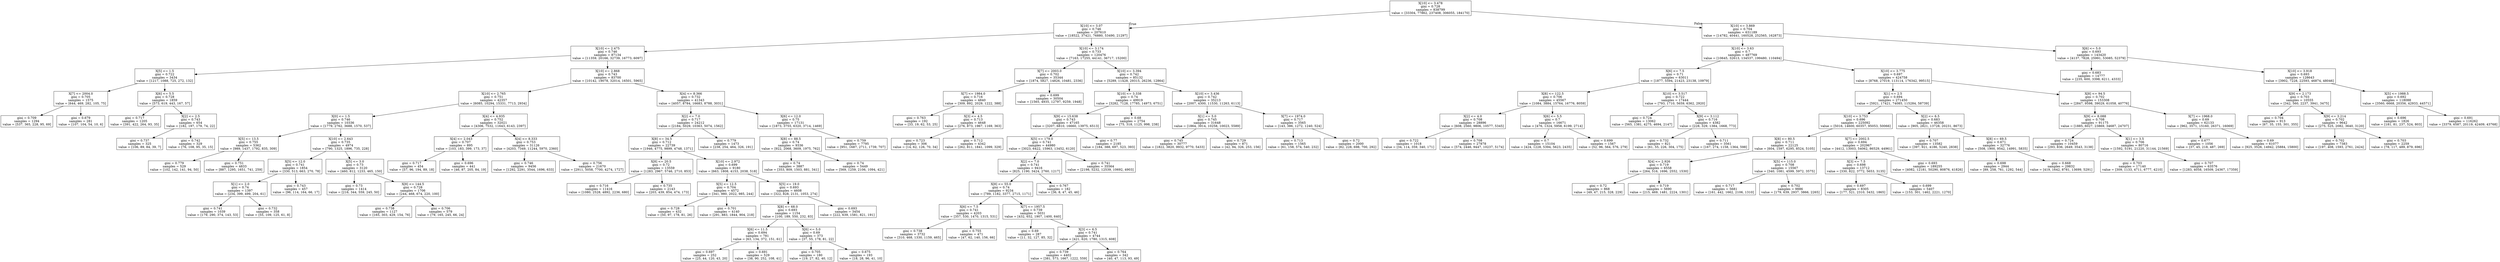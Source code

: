 digraph Tree {
node [shape=box] ;
0 [label="X[10] <= 3.478\ngini = 0.728\nsamples = 838799\nvalue = [33304, 77862, 237408, 306055, 184170]"] ;
1 [label="X[10] <= 3.07\ngini = 0.746\nsamples = 207610\nvalue = [18522, 37421, 76880, 53490, 21297]"] ;
0 -> 1 [labeldistance=2.5, labelangle=45, headlabel="True"] ;
2 [label="X[10] <= 2.475\ngini = 0.746\nsamples = 87134\nvalue = [11359, 20166, 32739, 16773, 6097]"] ;
1 -> 2 ;
3 [label="X[5] <= 1.5\ngini = 0.722\nsamples = 3434\nvalue = [1217, 1088, 725, 272, 132]"] ;
2 -> 3 ;
4 [label="X[7] <= 2004.0\ngini = 0.705\nsamples = 1575\nvalue = [644, 469, 282, 105, 75]"] ;
3 -> 4 ;
5 [label="gini = 0.709\nsamples = 1294\nvalue = [537, 365, 228, 95, 69]"] ;
4 -> 5 ;
6 [label="gini = 0.679\nsamples = 281\nvalue = [107, 104, 54, 10, 6]"] ;
4 -> 6 ;
7 [label="X[6] <= 5.5\ngini = 0.728\nsamples = 1859\nvalue = [573, 619, 443, 167, 57]"] ;
3 -> 7 ;
8 [label="gini = 0.717\nsamples = 1205\nvalue = [391, 422, 264, 93, 35]"] ;
7 -> 8 ;
9 [label="X[2] <= 2.5\ngini = 0.743\nsamples = 654\nvalue = [182, 197, 179, 74, 22]"] ;
7 -> 9 ;
10 [label="gini = 0.737\nsamples = 325\nvalue = [106, 89, 84, 39, 7]"] ;
9 -> 10 ;
11 [label="gini = 0.742\nsamples = 329\nvalue = [76, 108, 95, 35, 15]"] ;
9 -> 11 ;
12 [label="X[10] <= 2.868\ngini = 0.743\nsamples = 83700\nvalue = [10142, 19078, 32014, 16501, 5965]"] ;
2 -> 12 ;
13 [label="X[10] <= 2.765\ngini = 0.751\nsamples = 42357\nvalue = [6085, 10294, 15331, 7713, 2934]"] ;
12 -> 13 ;
14 [label="X[0] <= 1.5\ngini = 0.746\nsamples = 10336\nvalue = [1779, 2762, 3688, 1570, 537]"] ;
13 -> 14 ;
15 [label="X[5] <= 13.5\ngini = 0.755\nsamples = 5362\nvalue = [989, 1437, 1792, 835, 309]"] ;
14 -> 15 ;
16 [label="gini = 0.779\nsamples = 529\nvalue = [102, 142, 141, 94, 50]"] ;
15 -> 16 ;
17 [label="gini = 0.751\nsamples = 4833\nvalue = [887, 1295, 1651, 741, 259]"] ;
15 -> 17 ;
18 [label="X[10] <= 2.643\ngini = 0.735\nsamples = 4974\nvalue = [790, 1325, 1896, 735, 228]"] ;
14 -> 18 ;
19 [label="X[5] <= 12.0\ngini = 0.741\nsamples = 1854\nvalue = [330, 513, 663, 270, 78]"] ;
18 -> 19 ;
20 [label="X[1] <= 2.0\ngini = 0.74\nsamples = 1397\nvalue = [234, 399, 499, 204, 61]"] ;
19 -> 20 ;
21 [label="gini = 0.741\nsamples = 1039\nvalue = [179, 290, 374, 143, 53]"] ;
20 -> 21 ;
22 [label="gini = 0.732\nsamples = 358\nvalue = [55, 109, 125, 61, 8]"] ;
20 -> 22 ;
23 [label="gini = 0.743\nsamples = 457\nvalue = [96, 114, 164, 66, 17]"] ;
19 -> 23 ;
24 [label="X[5] <= 3.0\ngini = 0.73\nsamples = 3120\nvalue = [460, 812, 1233, 465, 150]"] ;
18 -> 24 ;
25 [label="gini = 0.73\nsamples = 1414\nvalue = [216, 344, 559, 245, 50]"] ;
24 -> 25 ;
26 [label="X[8] <= 144.5\ngini = 0.728\nsamples = 1706\nvalue = [244, 468, 674, 220, 100]"] ;
24 -> 26 ;
27 [label="gini = 0.738\nsamples = 1127\nvalue = [165, 303, 429, 154, 76]"] ;
26 -> 27 ;
28 [label="gini = 0.706\nsamples = 579\nvalue = [79, 165, 245, 66, 24]"] ;
26 -> 28 ;
29 [label="X[4] <= 4.935\ngini = 0.752\nsamples = 32021\nvalue = [4306, 7532, 11643, 6143, 2397]"] ;
13 -> 29 ;
30 [label="X[4] <= 2.043\ngini = 0.707\nsamples = 895\nvalue = [103, 183, 399, 173, 37]"] ;
29 -> 30 ;
31 [label="gini = 0.717\nsamples = 454\nvalue = [57, 96, 194, 89, 18]"] ;
30 -> 31 ;
32 [label="gini = 0.696\nsamples = 441\nvalue = [46, 87, 205, 84, 19]"] ;
30 -> 32 ;
33 [label="X[4] <= 8.333\ngini = 0.753\nsamples = 31126\nvalue = [4203, 7349, 11244, 5970, 2360]"] ;
29 -> 33 ;
34 [label="gini = 0.746\nsamples = 9456\nvalue = [1292, 2291, 3544, 1696, 633]"] ;
33 -> 34 ;
35 [label="gini = 0.756\nsamples = 21670\nvalue = [2911, 5058, 7700, 4274, 1727]"] ;
33 -> 35 ;
36 [label="X[4] <= 8.366\ngini = 0.732\nsamples = 41343\nvalue = [4057, 8784, 16683, 8788, 3031]"] ;
12 -> 36 ;
37 [label="X[2] <= 7.0\ngini = 0.717\nsamples = 24212\nvalue = [2184, 5029, 10363, 5074, 1562]"] ;
36 -> 37 ;
38 [label="X[8] <= 34.5\ngini = 0.712\nsamples = 22739\nvalue = [1946, 4775, 9899, 4748, 1371]"] ;
37 -> 38 ;
39 [label="X[8] <= 20.5\ngini = 0.72\nsamples = 13559\nvalue = [1283, 2967, 5746, 2710, 853]"] ;
38 -> 39 ;
40 [label="gini = 0.716\nsamples = 11416\nvalue = [1080, 2528, 4892, 2236, 680]"] ;
39 -> 40 ;
41 [label="gini = 0.735\nsamples = 2143\nvalue = [203, 439, 854, 474, 173]"] ;
39 -> 41 ;
42 [label="X[10] <= 2.972\ngini = 0.699\nsamples = 9180\nvalue = [663, 1808, 4153, 2038, 518]"] ;
38 -> 42 ;
43 [label="X[5] <= 12.5\ngini = 0.704\nsamples = 4572\nvalue = [341, 980, 2022, 985, 244]"] ;
42 -> 43 ;
44 [label="gini = 0.728\nsamples = 432\nvalue = [50, 97, 178, 81, 26]"] ;
43 -> 44 ;
45 [label="gini = 0.701\nsamples = 4140\nvalue = [291, 883, 1844, 904, 218]"] ;
43 -> 45 ;
46 [label="X[5] <= 19.0\ngini = 0.693\nsamples = 4608\nvalue = [322, 828, 2131, 1053, 274]"] ;
42 -> 46 ;
47 [label="X[8] <= 68.0\ngini = 0.693\nsamples = 1154\nvalue = [100, 189, 550, 232, 83]"] ;
46 -> 47 ;
48 [label="X[6] <= 11.5\ngini = 0.694\nsamples = 781\nvalue = [63, 134, 372, 151, 61]"] ;
47 -> 48 ;
49 [label="gini = 0.697\nsamples = 252\nvalue = [25, 44, 120, 43, 20]"] ;
48 -> 49 ;
50 [label="gini = 0.691\nsamples = 529\nvalue = [38, 90, 252, 108, 41]"] ;
48 -> 50 ;
51 [label="X[6] <= 5.0\ngini = 0.69\nsamples = 373\nvalue = [37, 55, 178, 81, 22]"] ;
47 -> 51 ;
52 [label="gini = 0.705\nsamples = 180\nvalue = [19, 27, 82, 40, 12]"] ;
51 -> 52 ;
53 [label="gini = 0.675\nsamples = 193\nvalue = [18, 28, 96, 41, 10]"] ;
51 -> 53 ;
54 [label="gini = 0.693\nsamples = 3454\nvalue = [222, 639, 1581, 821, 191]"] ;
46 -> 54 ;
55 [label="gini = 0.779\nsamples = 1473\nvalue = [238, 254, 464, 326, 191]"] ;
37 -> 55 ;
56 [label="X[6] <= 12.0\ngini = 0.75\nsamples = 17131\nvalue = [1873, 3755, 6320, 3714, 1469]"] ;
36 -> 56 ;
57 [label="X[8] <= 88.5\ngini = 0.74\nsamples = 9336\nvalue = [922, 2068, 3609, 1975, 762]"] ;
56 -> 57 ;
58 [label="gini = 0.74\nsamples = 3887\nvalue = [353, 809, 1503, 881, 341]"] ;
57 -> 58 ;
59 [label="gini = 0.74\nsamples = 5449\nvalue = [569, 1259, 2106, 1094, 421]"] ;
57 -> 59 ;
60 [label="gini = 0.759\nsamples = 7795\nvalue = [951, 1687, 2711, 1739, 707]"] ;
56 -> 60 ;
61 [label="X[10] <= 3.174\ngini = 0.733\nsamples = 120476\nvalue = [7163, 17255, 44141, 36717, 15200]"] ;
1 -> 61 ;
62 [label="X[7] <= 2003.0\ngini = 0.702\nsamples = 35344\nvalue = [1874, 5827, 14826, 10481, 2336]"] ;
61 -> 62 ;
63 [label="X[7] <= 1984.0\ngini = 0.716\nsamples = 4840\nvalue = [309, 892, 2029, 1222, 388]"] ;
62 -> 63 ;
64 [label="gini = 0.763\nsamples = 192\nvalue = [33, 19, 62, 53, 25]"] ;
63 -> 64 ;
65 [label="X[3] <= 4.5\ngini = 0.713\nsamples = 4648\nvalue = [276, 873, 1967, 1169, 363]"] ;
63 -> 65 ;
66 [label="gini = 0.723\nsamples = 306\nvalue = [14, 62, 126, 70, 34]"] ;
65 -> 66 ;
67 [label="gini = 0.712\nsamples = 4342\nvalue = [262, 811, 1841, 1099, 329]"] ;
65 -> 67 ;
68 [label="gini = 0.699\nsamples = 30504\nvalue = [1565, 4935, 12797, 9259, 1948]"] ;
62 -> 68 ;
69 [label="X[10] <= 3.394\ngini = 0.742\nsamples = 85132\nvalue = [5289, 11428, 29315, 26236, 12864]"] ;
61 -> 69 ;
70 [label="X[10] <= 3.338\ngini = 0.74\nsamples = 49919\nvalue = [3282, 7128, 17785, 14973, 6751]"] ;
69 -> 70 ;
71 [label="X[9] <= 15.638\ngini = 0.743\nsamples = 47165\nvalue = [3207, 6810, 16660, 13975, 6513]"] ;
70 -> 71 ;
72 [label="X[5] <= 179.0\ngini = 0.741\nsamples = 44980\nvalue = [3023, 6422, 15963, 13452, 6120]"] ;
71 -> 72 ;
73 [label="X[2] <= 7.0\ngini = 0.741\nsamples = 9416\nvalue = [825, 1190, 3424, 2760, 1217]"] ;
72 -> 73 ;
74 [label="X[8] <= 55.0\ngini = 0.74\nsamples = 9234\nvalue = [789, 1182, 3377, 2715, 1171]"] ;
73 -> 74 ;
75 [label="X[6] <= 7.5\ngini = 0.741\nsamples = 4203\nvalue = [357, 530, 1470, 1315, 531]"] ;
74 -> 75 ;
76 [label="gini = 0.738\nsamples = 3732\nvalue = [310, 468, 1330, 1159, 465]"] ;
75 -> 76 ;
77 [label="gini = 0.755\nsamples = 471\nvalue = [47, 62, 140, 156, 66]"] ;
75 -> 77 ;
78 [label="X[7] <= 1957.5\ngini = 0.739\nsamples = 5031\nvalue = [432, 652, 1907, 1400, 640]"] ;
74 -> 78 ;
79 [label="gini = 0.69\nsamples = 287\nvalue = [11, 32, 127, 85, 32]"] ;
78 -> 79 ;
80 [label="X[3] <= 6.5\ngini = 0.741\nsamples = 4744\nvalue = [421, 620, 1780, 1315, 608]"] ;
78 -> 80 ;
81 [label="gini = 0.739\nsamples = 4402\nvalue = [381, 573, 1667, 1222, 559]"] ;
80 -> 81 ;
82 [label="gini = 0.764\nsamples = 342\nvalue = [40, 47, 113, 93, 49]"] ;
80 -> 82 ;
83 [label="gini = 0.767\nsamples = 182\nvalue = [36, 8, 47, 45, 46]"] ;
73 -> 83 ;
84 [label="gini = 0.741\nsamples = 35564\nvalue = [2198, 5232, 12539, 10692, 4903]"] ;
72 -> 84 ;
85 [label="gini = 0.77\nsamples = 2185\nvalue = [184, 388, 697, 523, 393]"] ;
71 -> 85 ;
86 [label="gini = 0.68\nsamples = 2754\nvalue = [75, 318, 1125, 998, 238]"] ;
70 -> 86 ;
87 [label="X[10] <= 3.436\ngini = 0.742\nsamples = 35213\nvalue = [2007, 4300, 11530, 11263, 6113]"] ;
69 -> 87 ;
88 [label="X[1] <= 5.0\ngini = 0.745\nsamples = 31648\nvalue = [1864, 3914, 10258, 10023, 5589]"] ;
87 -> 88 ;
89 [label="gini = 0.745\nsamples = 30777\nvalue = [1822, 3820, 9932, 9770, 5433]"] ;
88 -> 89 ;
90 [label="gini = 0.729\nsamples = 871\nvalue = [42, 94, 326, 253, 156]"] ;
88 -> 90 ;
91 [label="X[7] <= 1974.0\ngini = 0.717\nsamples = 3565\nvalue = [143, 386, 1272, 1240, 524]"] ;
87 -> 91 ;
92 [label="gini = 0.713\nsamples = 1565\nvalue = [61, 158, 574, 540, 232]"] ;
91 -> 92 ;
93 [label="gini = 0.72\nsamples = 2000\nvalue = [82, 228, 698, 700, 292]"] ;
91 -> 93 ;
94 [label="X[10] <= 3.869\ngini = 0.704\nsamples = 631189\nvalue = [14782, 40441, 160528, 252565, 162873]"] ;
0 -> 94 [labeldistance=2.5, labelangle=-45, headlabel="False"] ;
95 [label="X[10] <= 3.63\ngini = 0.7\nsamples = 487769\nvalue = [10645, 32613, 134537, 199480, 110494]"] ;
94 -> 95 ;
96 [label="X[6] <= 7.5\ngini = 0.71\nsamples = 63011\nvalue = [1877, 5594, 21423, 23138, 10979]"] ;
95 -> 96 ;
97 [label="X[8] <= 122.5\ngini = 0.706\nsamples = 45567\nvalue = [1084, 3884, 15764, 16776, 8059]"] ;
96 -> 97 ;
98 [label="X[2] <= 4.0\ngini = 0.708\nsamples = 28896\nvalue = [608, 2560, 9806, 10577, 5345]"] ;
97 -> 98 ;
99 [label="gini = 0.722\nsamples = 1018\nvalue = [34, 114, 359, 340, 171]"] ;
98 -> 99 ;
100 [label="gini = 0.708\nsamples = 27878\nvalue = [574, 2446, 9447, 10237, 5174]"] ;
98 -> 100 ;
101 [label="X[6] <= 5.5\ngini = 0.7\nsamples = 16671\nvalue = [476, 1324, 5958, 6199, 2714]"] ;
97 -> 101 ;
102 [label="gini = 0.7\nsamples = 15104\nvalue = [424, 1228, 5394, 5623, 2435]"] ;
101 -> 102 ;
103 [label="gini = 0.699\nsamples = 1567\nvalue = [52, 96, 564, 576, 279]"] ;
101 -> 103 ;
104 [label="X[10] <= 3.517\ngini = 0.722\nsamples = 17444\nvalue = [793, 1710, 5659, 6362, 2920]"] ;
96 -> 104 ;
105 [label="gini = 0.724\nsamples = 13062\nvalue = [565, 1381, 4275, 4694, 2147]"] ;
104 -> 105 ;
106 [label="X[9] <= 3.112\ngini = 0.716\nsamples = 4382\nvalue = [228, 329, 1384, 1668, 773]"] ;
104 -> 106 ;
107 [label="gini = 0.732\nsamples = 821\nvalue = [61, 55, 226, 304, 175]"] ;
106 -> 107 ;
108 [label="gini = 0.711\nsamples = 3561\nvalue = [167, 274, 1158, 1364, 598]"] ;
106 -> 108 ;
109 [label="X[10] <= 3.775\ngini = 0.697\nsamples = 424758\nvalue = [8768, 27019, 113114, 176342, 99515]"] ;
95 -> 109 ;
110 [label="X[1] <= 2.5\ngini = 0.694\nsamples = 271450\nvalue = [5921, 17421, 74085, 115284, 58739]"] ;
109 -> 110 ;
111 [label="X[10] <= 3.753\ngini = 0.696\nsamples = 225092\nvalue = [5016, 14600, 60357, 95053, 50066]"] ;
110 -> 111 ;
112 [label="X[8] <= 80.5\ngini = 0.711\nsamples = 22125\nvalue = [604, 1597, 6295, 8524, 5105]"] ;
111 -> 112 ;
113 [label="X[4] <= 2.926\ngini = 0.719\nsamples = 6558\nvalue = [264, 516, 1696, 2552, 1530]"] ;
112 -> 113 ;
114 [label="gini = 0.72\nsamples = 868\nvalue = [49, 47, 215, 328, 229]"] ;
113 -> 114 ;
115 [label="gini = 0.719\nsamples = 5690\nvalue = [215, 469, 1481, 2224, 1301]"] ;
113 -> 115 ;
116 [label="X[5] <= 115.0\ngini = 0.708\nsamples = 15567\nvalue = [340, 1081, 4599, 5972, 3575]"] ;
112 -> 116 ;
117 [label="gini = 0.717\nsamples = 5681\nvalue = [161, 442, 1662, 2106, 1310]"] ;
116 -> 117 ;
118 [label="gini = 0.702\nsamples = 9886\nvalue = [179, 639, 2937, 3866, 2265]"] ;
116 -> 118 ;
119 [label="X[7] <= 2002.5\ngini = 0.694\nsamples = 202967\nvalue = [4412, 13003, 54062, 86529, 44961]"] ;
111 -> 119 ;
120 [label="X[3] <= 7.5\ngini = 0.698\nsamples = 13712\nvalue = [330, 822, 3772, 5653, 3135]"] ;
119 -> 120 ;
121 [label="gini = 0.697\nsamples = 8305\nvalue = [177, 521, 2310, 3432, 1865]"] ;
120 -> 121 ;
122 [label="gini = 0.699\nsamples = 5407\nvalue = [153, 301, 1462, 2221, 1270]"] ;
120 -> 122 ;
123 [label="gini = 0.693\nsamples = 189255\nvalue = [4082, 12181, 50290, 80876, 41826]"] ;
119 -> 123 ;
124 [label="X[2] <= 6.5\ngini = 0.683\nsamples = 46358\nvalue = [905, 2821, 13728, 20231, 8673]"] ;
110 -> 124 ;
125 [label="gini = 0.707\nsamples = 13582\nvalue = [397, 921, 4186, 5240, 2838]"] ;
124 -> 125 ;
126 [label="X[8] <= 69.5\ngini = 0.671\nsamples = 32776\nvalue = [508, 1900, 9542, 14991, 5835]"] ;
124 -> 126 ;
127 [label="gini = 0.698\nsamples = 2944\nvalue = [89, 258, 761, 1292, 544]"] ;
126 -> 127 ;
128 [label="gini = 0.668\nsamples = 29832\nvalue = [419, 1642, 8781, 13699, 5291]"] ;
126 -> 128 ;
129 [label="X[8] <= 94.5\ngini = 0.702\nsamples = 153308\nvalue = [2847, 9598, 39029, 61058, 40776]"] ;
109 -> 129 ;
130 [label="X[9] <= 8.088\ngini = 0.708\nsamples = 91175\nvalue = [1885, 6027, 23869, 34687, 24707]"] ;
129 -> 130 ;
131 [label="gini = 0.724\nsamples = 10459\nvalue = [293, 836, 2649, 3543, 3138]"] ;
130 -> 131 ;
132 [label="X[1] <= 3.5\ngini = 0.706\nsamples = 80716\nvalue = [1592, 5191, 21220, 31144, 21569]"] ;
130 -> 132 ;
133 [label="gini = 0.703\nsamples = 17140\nvalue = [309, 1133, 4711, 6777, 4210]"] ;
132 -> 133 ;
134 [label="gini = 0.707\nsamples = 63576\nvalue = [1283, 4058, 16509, 24367, 17359]"] ;
132 -> 134 ;
135 [label="X[7] <= 1968.0\ngini = 0.69\nsamples = 62133\nvalue = [962, 3571, 15160, 26371, 16069]"] ;
129 -> 135 ;
136 [label="gini = 0.677\nsamples = 1056\nvalue = [37, 45, 218, 487, 269]"] ;
135 -> 136 ;
137 [label="gini = 0.69\nsamples = 61077\nvalue = [925, 3526, 14942, 25884, 15800]"] ;
135 -> 137 ;
138 [label="X[6] <= 5.0\ngini = 0.693\nsamples = 143420\nvalue = [4137, 7828, 25991, 53085, 52379]"] ;
94 -> 138 ;
139 [label="gini = 0.683\nsamples = 14777\nvalue = [235, 600, 3398, 6211, 4333]"] ;
138 -> 139 ;
140 [label="X[10] <= 3.918\ngini = 0.693\nsamples = 128643\nvalue = [3902, 7228, 22593, 46874, 48046]"] ;
138 -> 140 ;
141 [label="X[9] <= 2.173\ngini = 0.703\nsamples = 10555\nvalue = [342, 560, 2237, 3941, 3475]"] ;
140 -> 141 ;
142 [label="gini = 0.704\nsamples = 913\nvalue = [67, 35, 155, 301, 355]"] ;
141 -> 142 ;
143 [label="X[9] <= 3.214\ngini = 0.702\nsamples = 9642\nvalue = [275, 525, 2082, 3640, 3120]"] ;
141 -> 143 ;
144 [label="gini = 0.702\nsamples = 7383\nvalue = [197, 408, 1593, 2761, 2424]"] ;
143 -> 144 ;
145 [label="gini = 0.703\nsamples = 2259\nvalue = [78, 117, 489, 879, 696]"] ;
143 -> 145 ;
146 [label="X[5] <= 1988.5\ngini = 0.692\nsamples = 118088\nvalue = [3560, 6668, 20356, 42933, 44571]"] ;
140 -> 146 ;
147 [label="gini = 0.696\nsamples = 1826\nvalue = [181, 81, 237, 524, 803]"] ;
146 -> 147 ;
148 [label="gini = 0.691\nsamples = 116262\nvalue = [3379, 6587, 20119, 42409, 43768]"] ;
146 -> 148 ;
}